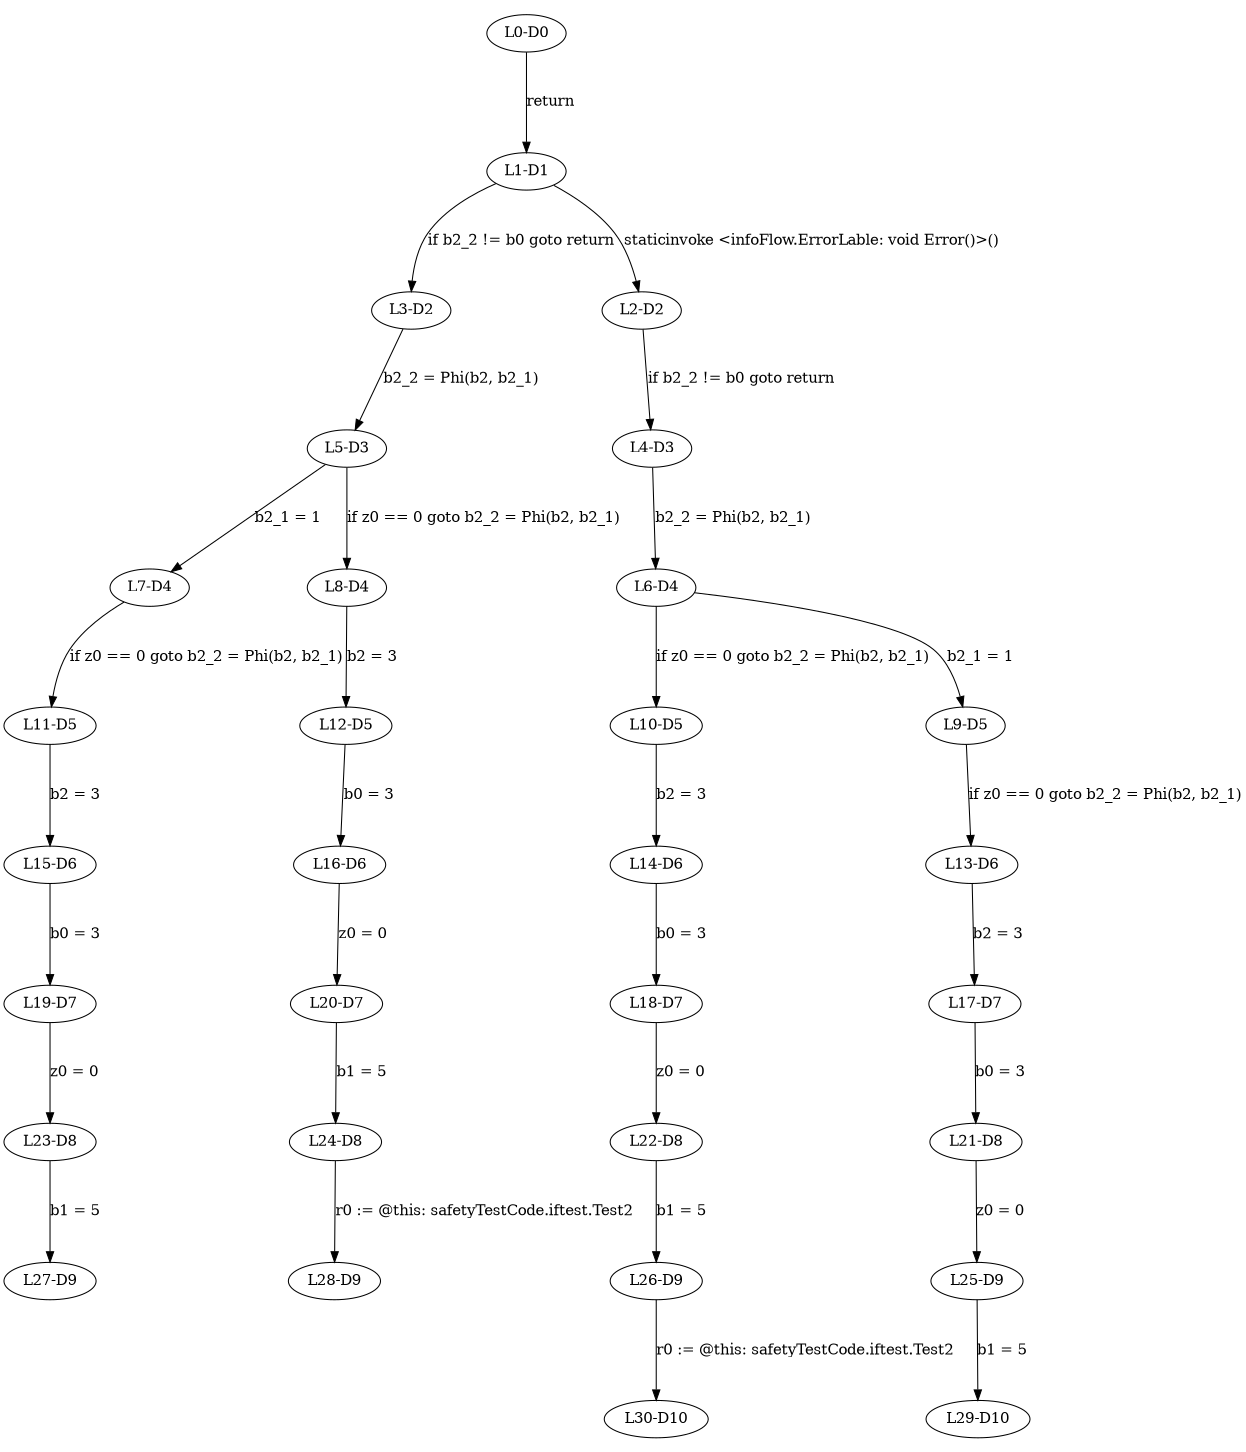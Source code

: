 digraph { 
	ratio="fill";
	size="8.3,11.7!";
	margin=0;
	"L0-D0" -> "L1-D1"[label="return"];
	"L1-D1" -> "L3-D2"[label="if b2_2 != b0 goto return"];
	"L1-D1" -> "L2-D2"[label="staticinvoke <infoFlow.ErrorLable: void Error()>()"];
	"L3-D2" -> "L5-D3"[label="b2_2 = Phi(b2, b2_1)"];
	"L2-D2" -> "L4-D3"[label="if b2_2 != b0 goto return"];
	"L5-D3" -> "L7-D4"[label="b2_1 = 1"];
	"L5-D3" -> "L8-D4"[label="if z0 == 0 goto b2_2 = Phi(b2, b2_1)"];
	"L4-D3" -> "L6-D4"[label="b2_2 = Phi(b2, b2_1)"];
	"L7-D4" -> "L11-D5"[label="if z0 == 0 goto b2_2 = Phi(b2, b2_1)"];
	"L8-D4" -> "L12-D5"[label="b2 = 3"];
	"L6-D4" -> "L10-D5"[label="if z0 == 0 goto b2_2 = Phi(b2, b2_1)"];
	"L6-D4" -> "L9-D5"[label="b2_1 = 1"];
	"L11-D5" -> "L15-D6"[label="b2 = 3"];
	"L12-D5" -> "L16-D6"[label="b0 = 3"];
	"L10-D5" -> "L14-D6"[label="b2 = 3"];
	"L9-D5" -> "L13-D6"[label="if z0 == 0 goto b2_2 = Phi(b2, b2_1)"];
	"L15-D6" -> "L19-D7"[label="b0 = 3"];
	"L16-D6" -> "L20-D7"[label="z0 = 0"];
	"L14-D6" -> "L18-D7"[label="b0 = 3"];
	"L13-D6" -> "L17-D7"[label="b2 = 3"];
	"L19-D7" -> "L23-D8"[label="z0 = 0"];
	"L20-D7" -> "L24-D8"[label="b1 = 5"];
	"L18-D7" -> "L22-D8"[label="z0 = 0"];
	"L17-D7" -> "L21-D8"[label="b0 = 3"];
	"L23-D8" -> "L27-D9"[label="b1 = 5"];
	"L24-D8" -> "L28-D9"[label="r0 := @this: safetyTestCode.iftest.Test2"];
	"L22-D8" -> "L26-D9"[label="b1 = 5"];
	"L21-D8" -> "L25-D9"[label="z0 = 0"];
	"L26-D9" -> "L30-D10"[label="r0 := @this: safetyTestCode.iftest.Test2"];
	"L25-D9" -> "L29-D10"[label="b1 = 5"];
}